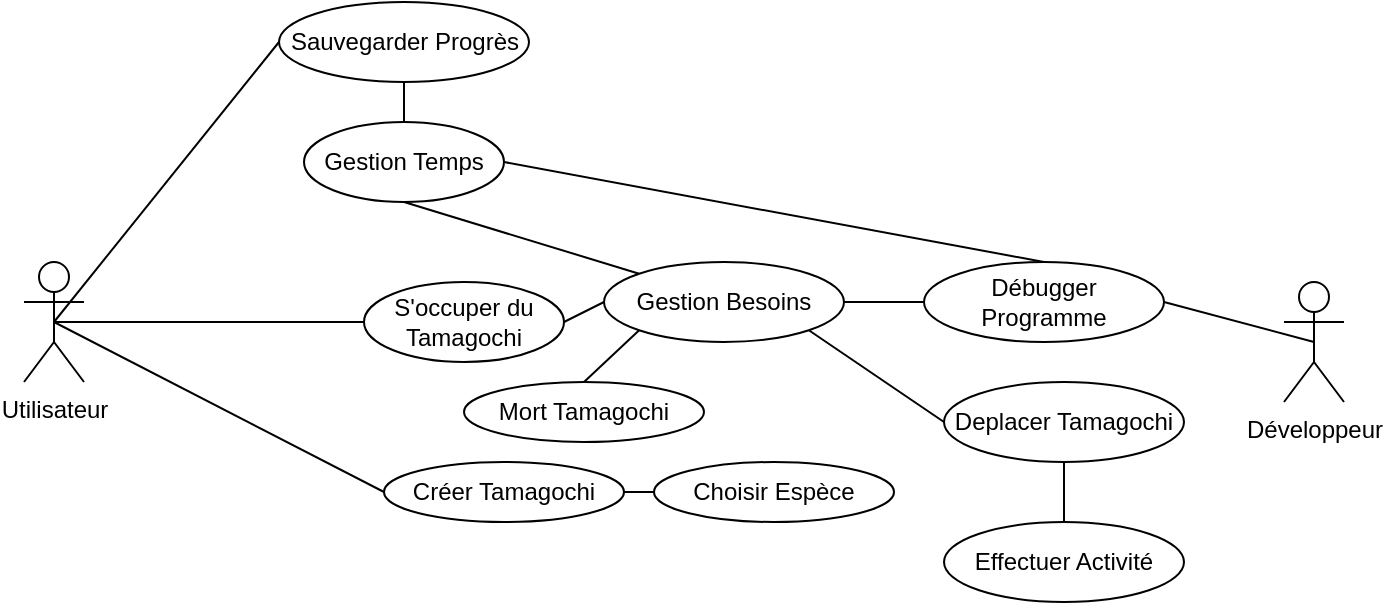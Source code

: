 <mxfile version="15.2.7" type="github">
  <diagram id="hf7tUSSGctodM-PZdDx_" name="Page-1">
    <mxGraphModel dx="1102" dy="582" grid="1" gridSize="10" guides="1" tooltips="1" connect="1" arrows="1" fold="1" page="1" pageScale="1" pageWidth="850" pageHeight="1100" math="0" shadow="0">
      <root>
        <mxCell id="0" />
        <mxCell id="1" parent="0" />
        <mxCell id="pM8h4kd1RZJodPii1csn-1" value="Utilisateur" style="shape=umlActor;verticalLabelPosition=bottom;verticalAlign=top;html=1;outlineConnect=0;" vertex="1" parent="1">
          <mxGeometry x="110" y="170" width="30" height="60" as="geometry" />
        </mxCell>
        <mxCell id="pM8h4kd1RZJodPii1csn-2" value="S&#39;occuper du Tamagochi" style="ellipse;whiteSpace=wrap;html=1;" vertex="1" parent="1">
          <mxGeometry x="280" y="180" width="100" height="40" as="geometry" />
        </mxCell>
        <mxCell id="pM8h4kd1RZJodPii1csn-3" value="Mort Tamagochi" style="ellipse;whiteSpace=wrap;html=1;" vertex="1" parent="1">
          <mxGeometry x="330" y="230" width="120" height="30" as="geometry" />
        </mxCell>
        <mxCell id="pM8h4kd1RZJodPii1csn-4" value="Sauvegarder Progrès" style="ellipse;whiteSpace=wrap;html=1;" vertex="1" parent="1">
          <mxGeometry x="237.5" y="40" width="125" height="40" as="geometry" />
        </mxCell>
        <mxCell id="pM8h4kd1RZJodPii1csn-5" value="Créer Tamagochi" style="ellipse;whiteSpace=wrap;html=1;" vertex="1" parent="1">
          <mxGeometry x="290" y="270" width="120" height="30" as="geometry" />
        </mxCell>
        <mxCell id="pM8h4kd1RZJodPii1csn-6" value="Choisir Espèce" style="ellipse;whiteSpace=wrap;html=1;" vertex="1" parent="1">
          <mxGeometry x="425" y="270" width="120" height="30" as="geometry" />
        </mxCell>
        <mxCell id="pM8h4kd1RZJodPii1csn-7" value="Débugger Programme" style="ellipse;whiteSpace=wrap;html=1;" vertex="1" parent="1">
          <mxGeometry x="560" y="170" width="120" height="40" as="geometry" />
        </mxCell>
        <mxCell id="pM8h4kd1RZJodPii1csn-8" value="Développeur" style="shape=umlActor;verticalLabelPosition=bottom;verticalAlign=top;html=1;outlineConnect=0;" vertex="1" parent="1">
          <mxGeometry x="740" y="180" width="30" height="60" as="geometry" />
        </mxCell>
        <mxCell id="pM8h4kd1RZJodPii1csn-9" value="Gestion Temps" style="ellipse;whiteSpace=wrap;html=1;" vertex="1" parent="1">
          <mxGeometry x="250" y="100" width="100" height="40" as="geometry" />
        </mxCell>
        <mxCell id="pM8h4kd1RZJodPii1csn-10" value="" style="endArrow=none;html=1;exitX=0.5;exitY=0.5;exitDx=0;exitDy=0;exitPerimeter=0;entryX=0;entryY=0.5;entryDx=0;entryDy=0;" edge="1" parent="1" source="pM8h4kd1RZJodPii1csn-1" target="pM8h4kd1RZJodPii1csn-2">
          <mxGeometry width="50" height="50" relative="1" as="geometry">
            <mxPoint x="140" y="120" as="sourcePoint" />
            <mxPoint x="190" y="70" as="targetPoint" />
          </mxGeometry>
        </mxCell>
        <mxCell id="pM8h4kd1RZJodPii1csn-11" value="" style="endArrow=none;html=1;exitX=1;exitY=0.5;exitDx=0;exitDy=0;entryX=0;entryY=0.5;entryDx=0;entryDy=0;" edge="1" parent="1" source="pM8h4kd1RZJodPii1csn-2" target="pM8h4kd1RZJodPii1csn-12">
          <mxGeometry width="50" height="50" relative="1" as="geometry">
            <mxPoint x="400" y="180" as="sourcePoint" />
            <mxPoint x="450" y="130" as="targetPoint" />
          </mxGeometry>
        </mxCell>
        <mxCell id="pM8h4kd1RZJodPii1csn-12" value="Gestion Besoins" style="ellipse;whiteSpace=wrap;html=1;" vertex="1" parent="1">
          <mxGeometry x="400" y="170" width="120" height="40" as="geometry" />
        </mxCell>
        <mxCell id="pM8h4kd1RZJodPii1csn-14" value="" style="endArrow=none;html=1;exitX=0.5;exitY=0;exitDx=0;exitDy=0;entryX=0;entryY=1;entryDx=0;entryDy=0;" edge="1" parent="1" source="pM8h4kd1RZJodPii1csn-3" target="pM8h4kd1RZJodPii1csn-12">
          <mxGeometry width="50" height="50" relative="1" as="geometry">
            <mxPoint x="390" y="125" as="sourcePoint" />
            <mxPoint x="475" y="115" as="targetPoint" />
          </mxGeometry>
        </mxCell>
        <mxCell id="pM8h4kd1RZJodPii1csn-15" value="" style="endArrow=none;html=1;exitX=0;exitY=0.5;exitDx=0;exitDy=0;entryX=0.5;entryY=0.5;entryDx=0;entryDy=0;entryPerimeter=0;" edge="1" parent="1" source="pM8h4kd1RZJodPii1csn-5" target="pM8h4kd1RZJodPii1csn-1">
          <mxGeometry width="50" height="50" relative="1" as="geometry">
            <mxPoint x="570" y="130" as="sourcePoint" />
            <mxPoint x="470" y="180" as="targetPoint" />
          </mxGeometry>
        </mxCell>
        <mxCell id="pM8h4kd1RZJodPii1csn-16" value="" style="endArrow=none;html=1;exitX=0;exitY=0.5;exitDx=0;exitDy=0;entryX=1;entryY=0.5;entryDx=0;entryDy=0;" edge="1" parent="1" source="pM8h4kd1RZJodPii1csn-6" target="pM8h4kd1RZJodPii1csn-5">
          <mxGeometry width="50" height="50" relative="1" as="geometry">
            <mxPoint x="300" y="295" as="sourcePoint" />
            <mxPoint x="205" y="220" as="targetPoint" />
          </mxGeometry>
        </mxCell>
        <mxCell id="pM8h4kd1RZJodPii1csn-17" value="" style="endArrow=none;html=1;entryX=0.5;entryY=1;entryDx=0;entryDy=0;exitX=0;exitY=0;exitDx=0;exitDy=0;" edge="1" parent="1" source="pM8h4kd1RZJodPii1csn-12" target="pM8h4kd1RZJodPii1csn-9">
          <mxGeometry width="50" height="50" relative="1" as="geometry">
            <mxPoint x="120" y="180" as="sourcePoint" />
            <mxPoint x="170" y="130" as="targetPoint" />
          </mxGeometry>
        </mxCell>
        <mxCell id="pM8h4kd1RZJodPii1csn-18" value="" style="endArrow=none;html=1;entryX=0.5;entryY=1;entryDx=0;entryDy=0;exitX=0.5;exitY=0;exitDx=0;exitDy=0;" edge="1" parent="1" source="pM8h4kd1RZJodPii1csn-9" target="pM8h4kd1RZJodPii1csn-4">
          <mxGeometry width="50" height="50" relative="1" as="geometry">
            <mxPoint x="450" y="150" as="sourcePoint" />
            <mxPoint x="290" y="130" as="targetPoint" />
          </mxGeometry>
        </mxCell>
        <mxCell id="pM8h4kd1RZJodPii1csn-19" value="" style="endArrow=none;html=1;entryX=0.5;entryY=0.5;entryDx=0;entryDy=0;entryPerimeter=0;exitX=1;exitY=0.5;exitDx=0;exitDy=0;" edge="1" parent="1" source="pM8h4kd1RZJodPii1csn-7" target="pM8h4kd1RZJodPii1csn-8">
          <mxGeometry width="50" height="50" relative="1" as="geometry">
            <mxPoint x="710" y="140" as="sourcePoint" />
            <mxPoint x="470" y="180" as="targetPoint" />
          </mxGeometry>
        </mxCell>
        <mxCell id="pM8h4kd1RZJodPii1csn-21" value="" style="endArrow=none;html=1;exitX=0.5;exitY=0.5;exitDx=0;exitDy=0;exitPerimeter=0;entryX=0;entryY=0.5;entryDx=0;entryDy=0;" edge="1" parent="1" source="pM8h4kd1RZJodPii1csn-1" target="pM8h4kd1RZJodPii1csn-4">
          <mxGeometry width="50" height="50" relative="1" as="geometry">
            <mxPoint x="205" y="220" as="sourcePoint" />
            <mxPoint x="290" y="210" as="targetPoint" />
          </mxGeometry>
        </mxCell>
        <mxCell id="pM8h4kd1RZJodPii1csn-22" value="" style="endArrow=none;html=1;exitX=1;exitY=0.5;exitDx=0;exitDy=0;entryX=0;entryY=0.5;entryDx=0;entryDy=0;" edge="1" parent="1" source="pM8h4kd1RZJodPii1csn-12" target="pM8h4kd1RZJodPii1csn-7">
          <mxGeometry width="50" height="50" relative="1" as="geometry">
            <mxPoint x="400" y="240" as="sourcePoint" />
            <mxPoint x="427.574" y="214.142" as="targetPoint" />
          </mxGeometry>
        </mxCell>
        <mxCell id="pM8h4kd1RZJodPii1csn-23" value="" style="endArrow=none;html=1;exitX=1;exitY=0.5;exitDx=0;exitDy=0;entryX=0.5;entryY=0;entryDx=0;entryDy=0;" edge="1" parent="1" source="pM8h4kd1RZJodPii1csn-9" target="pM8h4kd1RZJodPii1csn-7">
          <mxGeometry width="50" height="50" relative="1" as="geometry">
            <mxPoint x="530" y="200" as="sourcePoint" />
            <mxPoint x="570" y="200" as="targetPoint" />
          </mxGeometry>
        </mxCell>
        <mxCell id="pM8h4kd1RZJodPii1csn-25" value="" style="endArrow=none;html=1;entryX=1;entryY=1;entryDx=0;entryDy=0;exitX=0;exitY=0.5;exitDx=0;exitDy=0;" edge="1" parent="1" source="pM8h4kd1RZJodPii1csn-26" target="pM8h4kd1RZJodPii1csn-12">
          <mxGeometry width="50" height="50" relative="1" as="geometry">
            <mxPoint x="662.574" y="275.858" as="sourcePoint" />
            <mxPoint x="545" y="240" as="targetPoint" />
          </mxGeometry>
        </mxCell>
        <mxCell id="pM8h4kd1RZJodPii1csn-26" value="Deplacer Tamagochi" style="ellipse;whiteSpace=wrap;html=1;" vertex="1" parent="1">
          <mxGeometry x="570" y="230" width="120" height="40" as="geometry" />
        </mxCell>
        <mxCell id="pM8h4kd1RZJodPii1csn-27" value="Effectuer Activité" style="ellipse;whiteSpace=wrap;html=1;" vertex="1" parent="1">
          <mxGeometry x="570" y="300" width="120" height="40" as="geometry" />
        </mxCell>
        <mxCell id="pM8h4kd1RZJodPii1csn-28" value="" style="endArrow=none;html=1;entryX=0.5;entryY=0;entryDx=0;entryDy=0;exitX=0.5;exitY=1;exitDx=0;exitDy=0;" edge="1" parent="1" source="pM8h4kd1RZJodPii1csn-26" target="pM8h4kd1RZJodPii1csn-27">
          <mxGeometry width="50" height="50" relative="1" as="geometry">
            <mxPoint x="580" y="260" as="sourcePoint" />
            <mxPoint x="512.426" y="214.142" as="targetPoint" />
          </mxGeometry>
        </mxCell>
      </root>
    </mxGraphModel>
  </diagram>
</mxfile>
